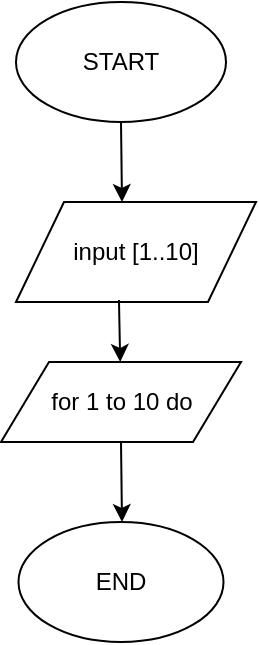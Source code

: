 <mxfile version="13.0.3" type="device"><diagram id="iOP9xaCViXBOk6tC5iZx" name="Halaman-1"><mxGraphModel dx="852" dy="494" grid="1" gridSize="10" guides="1" tooltips="1" connect="1" arrows="1" fold="1" page="1" pageScale="1" pageWidth="850" pageHeight="1100" math="0" shadow="0"><root><mxCell id="0"/><mxCell id="1" parent="0"/><mxCell id="4q1amP7kr6mQBJ3F64AU-1" value="START" style="ellipse;whiteSpace=wrap;html=1;" parent="1" vertex="1"><mxGeometry x="380" y="60" width="105" height="60" as="geometry"/></mxCell><mxCell id="_ts0gHGHZRrK1qu_e-Cq-1" value="" style="endArrow=classic;html=1;exitX=0.5;exitY=1;exitDx=0;exitDy=0;" parent="1" source="4q1amP7kr6mQBJ3F64AU-1" edge="1"><mxGeometry width="50" height="50" relative="1" as="geometry"><mxPoint x="440" y="130" as="sourcePoint"/><mxPoint x="433" y="160" as="targetPoint"/></mxGeometry></mxCell><mxCell id="_ts0gHGHZRrK1qu_e-Cq-2" value="input [1..10]" style="shape=parallelogram;perimeter=parallelogramPerimeter;whiteSpace=wrap;html=1;" parent="1" vertex="1"><mxGeometry x="380" y="160" width="120" height="50" as="geometry"/></mxCell><mxCell id="HMbHujcqZGweWmus-hHA-1" value="" style="endArrow=classic;html=1;exitX=0.429;exitY=0.98;exitDx=0;exitDy=0;exitPerimeter=0;" parent="1" source="_ts0gHGHZRrK1qu_e-Cq-2" target="HMbHujcqZGweWmus-hHA-2" edge="1"><mxGeometry width="50" height="50" relative="1" as="geometry"><mxPoint x="425" y="220" as="sourcePoint"/><mxPoint x="431" y="250" as="targetPoint"/></mxGeometry></mxCell><mxCell id="HMbHujcqZGweWmus-hHA-2" value="for 1 to 10 do" style="shape=parallelogram;perimeter=parallelogramPerimeter;whiteSpace=wrap;html=1;" parent="1" vertex="1"><mxGeometry x="372.5" y="240" width="120" height="40" as="geometry"/></mxCell><mxCell id="HMbHujcqZGweWmus-hHA-3" value="" style="endArrow=classic;html=1;exitX=0.5;exitY=1;exitDx=0;exitDy=0;" parent="1" source="HMbHujcqZGweWmus-hHA-2" edge="1"><mxGeometry width="50" height="50" relative="1" as="geometry"><mxPoint x="433" y="290" as="sourcePoint"/><mxPoint x="433" y="320" as="targetPoint"/></mxGeometry></mxCell><mxCell id="HMbHujcqZGweWmus-hHA-4" value="END" style="ellipse;whiteSpace=wrap;html=1;" parent="1" vertex="1"><mxGeometry x="381.25" y="320" width="102.5" height="60" as="geometry"/></mxCell></root></mxGraphModel></diagram></mxfile>